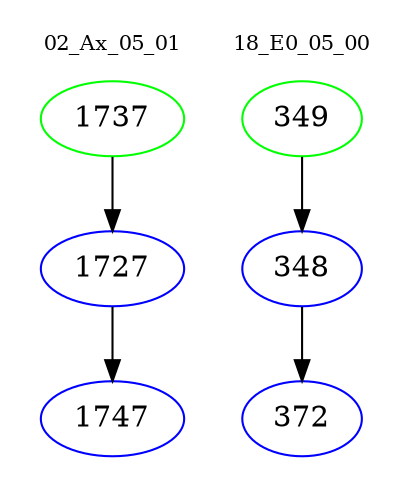 digraph{
subgraph cluster_0 {
color = white
label = "02_Ax_05_01";
fontsize=10;
T0_1737 [label="1737", color="green"]
T0_1737 -> T0_1727 [color="black"]
T0_1727 [label="1727", color="blue"]
T0_1727 -> T0_1747 [color="black"]
T0_1747 [label="1747", color="blue"]
}
subgraph cluster_1 {
color = white
label = "18_E0_05_00";
fontsize=10;
T1_349 [label="349", color="green"]
T1_349 -> T1_348 [color="black"]
T1_348 [label="348", color="blue"]
T1_348 -> T1_372 [color="black"]
T1_372 [label="372", color="blue"]
}
}
